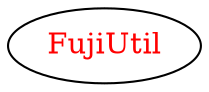 digraph dependencyGraph {
 concentrate=true;
 ranksep="2.0";
 rankdir="LR"; 
 splines="ortho";
"FujiUtil" [fontcolor="red"];
}